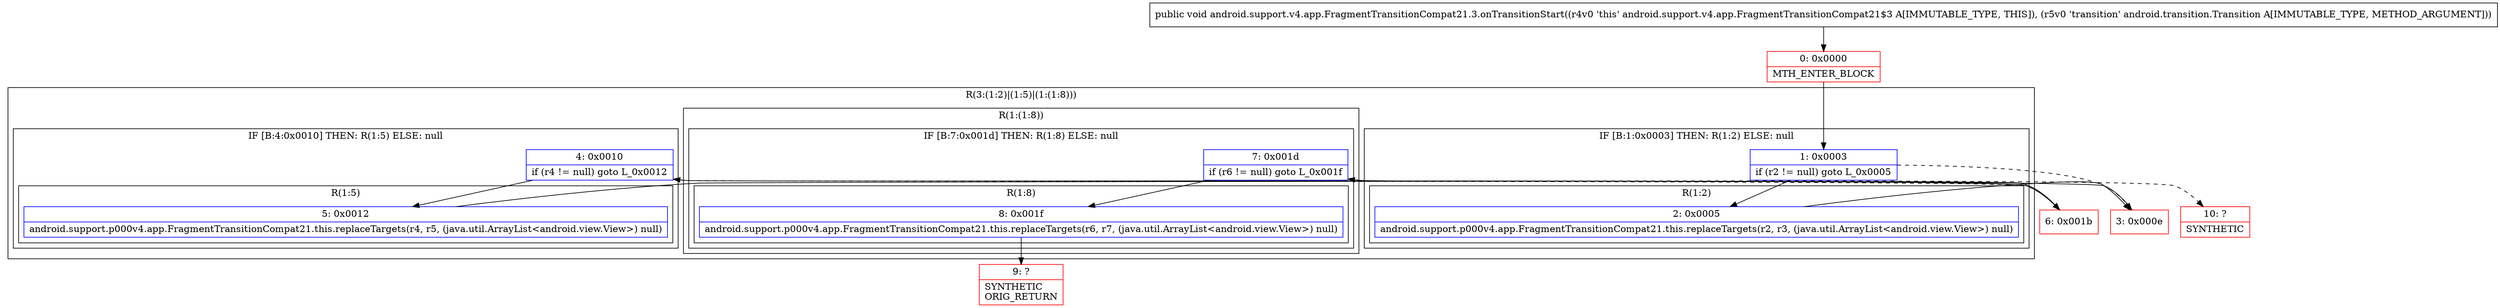 digraph "CFG forandroid.support.v4.app.FragmentTransitionCompat21.3.onTransitionStart(Landroid\/transition\/Transition;)V" {
subgraph cluster_Region_642599537 {
label = "R(3:(1:2)|(1:5)|(1:(1:8)))";
node [shape=record,color=blue];
subgraph cluster_IfRegion_68123276 {
label = "IF [B:1:0x0003] THEN: R(1:2) ELSE: null";
node [shape=record,color=blue];
Node_1 [shape=record,label="{1\:\ 0x0003|if (r2 != null) goto L_0x0005\l}"];
subgraph cluster_Region_127044128 {
label = "R(1:2)";
node [shape=record,color=blue];
Node_2 [shape=record,label="{2\:\ 0x0005|android.support.p000v4.app.FragmentTransitionCompat21.this.replaceTargets(r2, r3, (java.util.ArrayList\<android.view.View\>) null)\l}"];
}
}
subgraph cluster_IfRegion_2141841422 {
label = "IF [B:4:0x0010] THEN: R(1:5) ELSE: null";
node [shape=record,color=blue];
Node_4 [shape=record,label="{4\:\ 0x0010|if (r4 != null) goto L_0x0012\l}"];
subgraph cluster_Region_863710024 {
label = "R(1:5)";
node [shape=record,color=blue];
Node_5 [shape=record,label="{5\:\ 0x0012|android.support.p000v4.app.FragmentTransitionCompat21.this.replaceTargets(r4, r5, (java.util.ArrayList\<android.view.View\>) null)\l}"];
}
}
subgraph cluster_Region_1289743537 {
label = "R(1:(1:8))";
node [shape=record,color=blue];
subgraph cluster_IfRegion_1594862720 {
label = "IF [B:7:0x001d] THEN: R(1:8) ELSE: null";
node [shape=record,color=blue];
Node_7 [shape=record,label="{7\:\ 0x001d|if (r6 != null) goto L_0x001f\l}"];
subgraph cluster_Region_1867962103 {
label = "R(1:8)";
node [shape=record,color=blue];
Node_8 [shape=record,label="{8\:\ 0x001f|android.support.p000v4.app.FragmentTransitionCompat21.this.replaceTargets(r6, r7, (java.util.ArrayList\<android.view.View\>) null)\l}"];
}
}
}
}
Node_0 [shape=record,color=red,label="{0\:\ 0x0000|MTH_ENTER_BLOCK\l}"];
Node_3 [shape=record,color=red,label="{3\:\ 0x000e}"];
Node_6 [shape=record,color=red,label="{6\:\ 0x001b}"];
Node_9 [shape=record,color=red,label="{9\:\ ?|SYNTHETIC\lORIG_RETURN\l}"];
Node_10 [shape=record,color=red,label="{10\:\ ?|SYNTHETIC\l}"];
MethodNode[shape=record,label="{public void android.support.v4.app.FragmentTransitionCompat21.3.onTransitionStart((r4v0 'this' android.support.v4.app.FragmentTransitionCompat21$3 A[IMMUTABLE_TYPE, THIS]), (r5v0 'transition' android.transition.Transition A[IMMUTABLE_TYPE, METHOD_ARGUMENT])) }"];
MethodNode -> Node_0;
Node_1 -> Node_2;
Node_1 -> Node_3[style=dashed];
Node_2 -> Node_3;
Node_4 -> Node_5;
Node_4 -> Node_6[style=dashed];
Node_5 -> Node_6;
Node_7 -> Node_8;
Node_7 -> Node_10[style=dashed];
Node_8 -> Node_9;
Node_0 -> Node_1;
Node_3 -> Node_4;
Node_6 -> Node_7;
}

